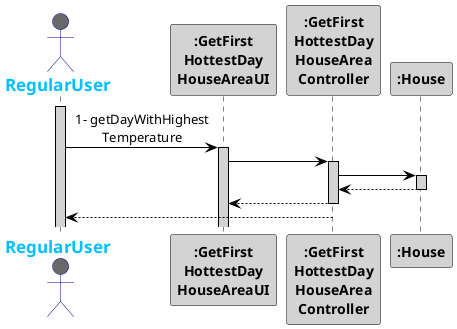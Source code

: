 @startuml
skinparam sequenceMessageAlign center
skinparam sequence {
	ArrowColor Black
	ActorBorderColor DarkBlue
	LifeLineBorderColor black
	LifeLineBackgroundColor LightGrey

	ParticipantBorderColor Black
	ParticipantBackgroundColor LightGrey
	ParticipantFontStyle Bold

	ActorBackgroundColor DimGrey
	ActorFontColor DeepSkyBlue
	ActorFontStyle Bold
	ActorFontSize 17
	ActorFontName Aapex
}

actor RegularUser
activate RegularUser
RegularUser -> ":GetFirst\nHottestDay\nHouseAreaUI": 1- getDayWithHighest\nTemperature
activate ":GetFirst\nHottestDay\nHouseAreaUI"
":GetFirst\nHottestDay\nHouseAreaUI" -> ":GetFirst\nHottestDay\nHouseArea\nController":
activate ":GetFirst\nHottestDay\nHouseArea\nController"
":GetFirst\nHottestDay\nHouseArea\nController" -> ":House":
activate ":House"
":GetFirst\nHottestDay\nHouseArea\nController" <-- ":House":
deactivate ":House"
":GetFirst\nHottestDay\nHouseAreaUI" <-- ":GetFirst\nHottestDay\nHouseArea\nController":
deactivate ":GetFirst\nHottestDay\nHouseArea\nController"
RegularUser <-- ":GetFirst\nHottestDay\nHouseArea\nController":
deactivate ":GetFirst\nHottestDay\nHouseArea\nController"


@enduml